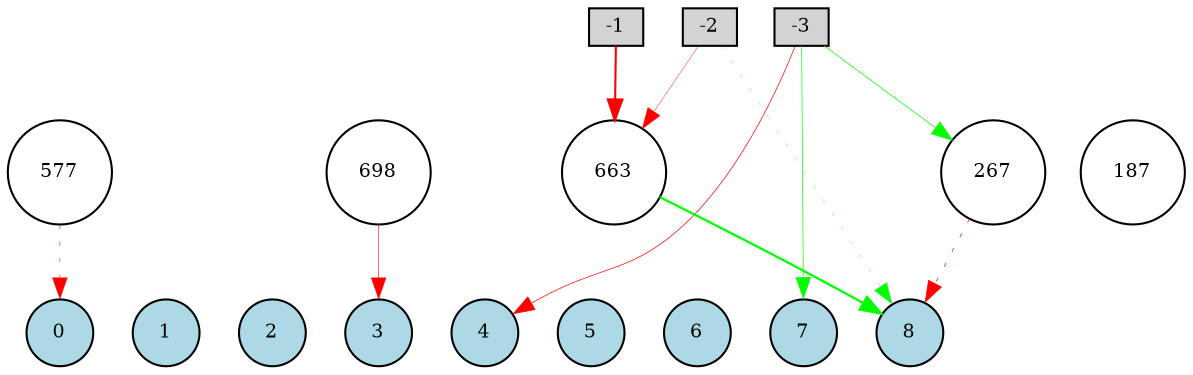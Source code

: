 digraph {
	node [fontsize=9 height=0.2 shape=circle width=0.2]
	subgraph inputs {
		node [shape=box style=filled]
		rank=source
		-1 [fillcolor=lightgray]
		-2 [fillcolor=lightgray]
		-1 -> -2 [style=invis]
		-3 [fillcolor=lightgray]
		-2 -> -3 [style=invis]
	}
	subgraph outputs {
		node [style=filled]
		rank=sink
		0 [fillcolor=lightblue fontsize=9 height=0.2 shape=circle width=0.2]
		1 [fillcolor=lightblue fontsize=9 height=0.2 shape=circle width=0.2]
		0 -> 1 [style=invis]
		2 [fillcolor=lightblue fontsize=9 height=0.2 shape=circle width=0.2]
		1 -> 2 [style=invis]
		3 [fillcolor=lightblue fontsize=9 height=0.2 shape=circle width=0.2]
		2 -> 3 [style=invis]
		4 [fillcolor=lightblue fontsize=9 height=0.2 shape=circle width=0.2]
		3 -> 4 [style=invis]
		5 [fillcolor=lightblue fontsize=9 height=0.2 shape=circle width=0.2]
		4 -> 5 [style=invis]
		6 [fillcolor=lightblue fontsize=9 height=0.2 shape=circle width=0.2]
		5 -> 6 [style=invis]
		7 [fillcolor=lightblue fontsize=9 height=0.2 shape=circle width=0.2]
		6 -> 7 [style=invis]
		8 [fillcolor=lightblue fontsize=9 height=0.2 shape=circle width=0.2]
		7 -> 8 [style=invis]
	}
	577 [fillcolor=white style=filled]
	267 [fillcolor=white style=filled]
	663 [fillcolor=white style=filled]
	698 [fillcolor=white style=filled]
	187 [fillcolor=white style=filled]
	-2 -> 8 [color=green penwidth=0.15398874935643714 style=dotted]
	-3 -> 7 [color=green penwidth=0.3316402410956799 style=solid]
	-3 -> 267 [color=green penwidth=0.3476512882981315 style=solid]
	267 -> 8 [color=red penwidth=0.3332293553580986 style=dotted]
	-2 -> 663 [color=red penwidth=0.18896370106550348 style=solid]
	663 -> 8 [color=green penwidth=1.079573457041692 style=solid]
	577 -> 0 [color=red penwidth=0.27184264455210394 style=dotted]
	-3 -> 4 [color=red penwidth=0.3380901687592713 style=solid]
	-1 -> 663 [color=red penwidth=1.0024986625350574 style=solid]
	698 -> 3 [color=red penwidth=0.285304799106118 style=solid]
}
